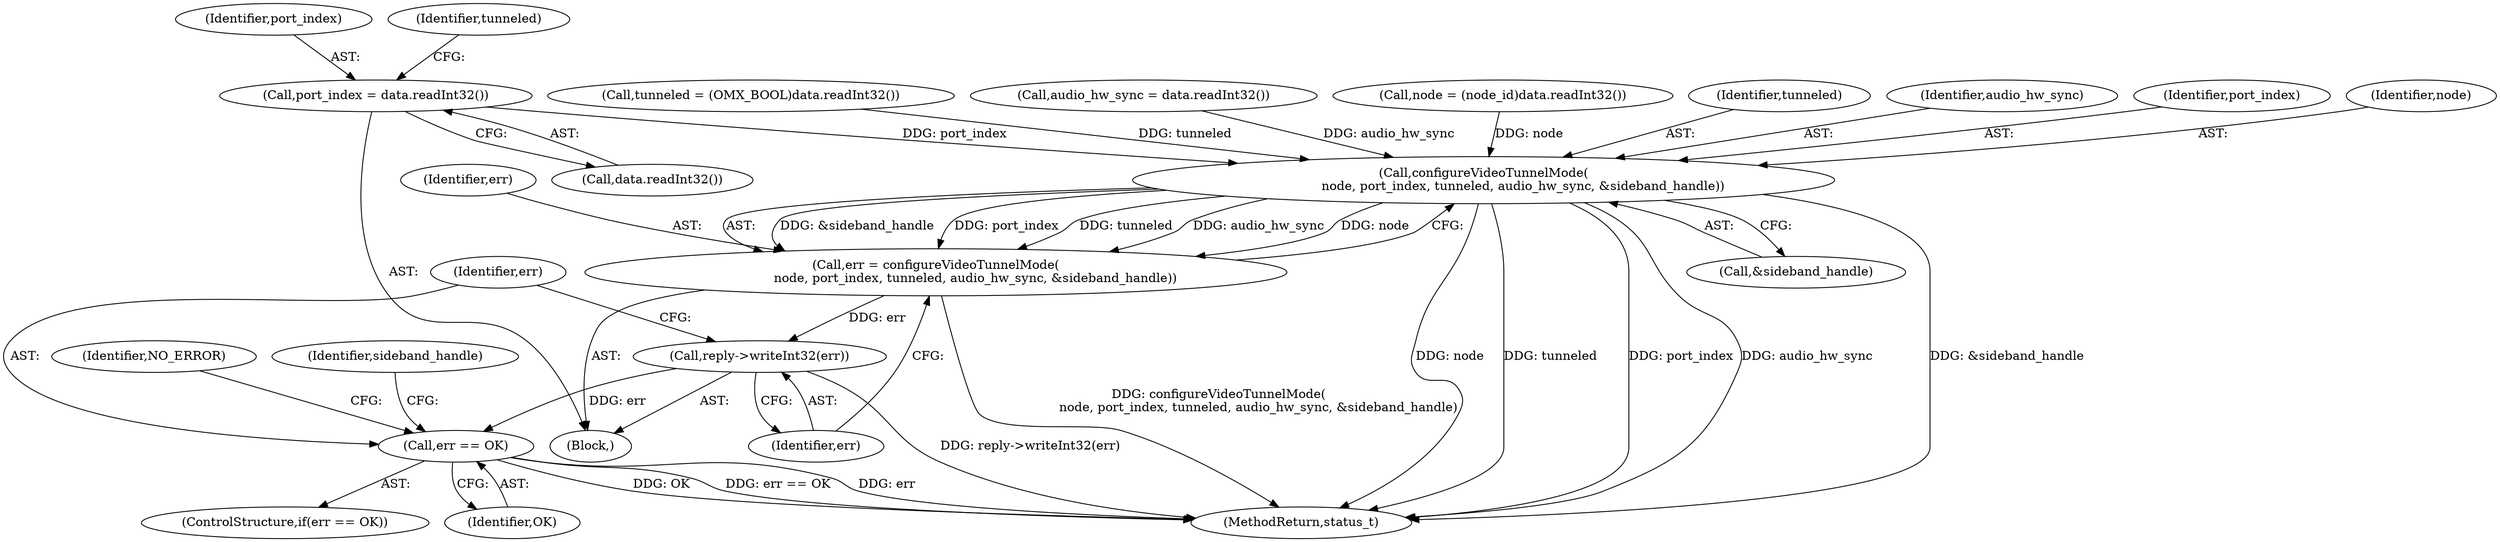 digraph "0_Android_295c883fe3105b19bcd0f9e07d54c6b589fc5bff@API" {
"1001034" [label="(Call,port_index = data.readInt32())"];
"1001054" [label="(Call,configureVideoTunnelMode(\n                    node, port_index, tunneled, audio_hw_sync, &sideband_handle))"];
"1001052" [label="(Call,err = configureVideoTunnelMode(\n                    node, port_index, tunneled, audio_hw_sync, &sideband_handle))"];
"1001061" [label="(Call,reply->writeInt32(err))"];
"1001064" [label="(Call,err == OK)"];
"1001038" [label="(Call,tunneled = (OMX_BOOL)data.readInt32())"];
"1001035" [label="(Identifier,port_index)"];
"1001044" [label="(Call,audio_hw_sync = data.readInt32())"];
"1001066" [label="(Identifier,OK)"];
"1001036" [label="(Call,data.readInt32())"];
"1001028" [label="(Call,node = (node_id)data.readInt32())"];
"1001054" [label="(Call,configureVideoTunnelMode(\n                    node, port_index, tunneled, audio_hw_sync, &sideband_handle))"];
"1001022" [label="(Block,)"];
"1001057" [label="(Identifier,tunneled)"];
"1001064" [label="(Call,err == OK)"];
"1001039" [label="(Identifier,tunneled)"];
"1001058" [label="(Identifier,audio_hw_sync)"];
"1001069" [label="(Identifier,sideband_handle)"];
"1001059" [label="(Call,&sideband_handle)"];
"1001056" [label="(Identifier,port_index)"];
"1001052" [label="(Call,err = configureVideoTunnelMode(\n                    node, port_index, tunneled, audio_hw_sync, &sideband_handle))"];
"1001062" [label="(Identifier,err)"];
"1001061" [label="(Call,reply->writeInt32(err))"];
"1001065" [label="(Identifier,err)"];
"1001071" [label="(Identifier,NO_ERROR)"];
"1001063" [label="(ControlStructure,if(err == OK))"];
"1001034" [label="(Call,port_index = data.readInt32())"];
"1001053" [label="(Identifier,err)"];
"1001055" [label="(Identifier,node)"];
"1001343" [label="(MethodReturn,status_t)"];
"1001034" -> "1001022"  [label="AST: "];
"1001034" -> "1001036"  [label="CFG: "];
"1001035" -> "1001034"  [label="AST: "];
"1001036" -> "1001034"  [label="AST: "];
"1001039" -> "1001034"  [label="CFG: "];
"1001034" -> "1001054"  [label="DDG: port_index"];
"1001054" -> "1001052"  [label="AST: "];
"1001054" -> "1001059"  [label="CFG: "];
"1001055" -> "1001054"  [label="AST: "];
"1001056" -> "1001054"  [label="AST: "];
"1001057" -> "1001054"  [label="AST: "];
"1001058" -> "1001054"  [label="AST: "];
"1001059" -> "1001054"  [label="AST: "];
"1001052" -> "1001054"  [label="CFG: "];
"1001054" -> "1001343"  [label="DDG: node"];
"1001054" -> "1001343"  [label="DDG: tunneled"];
"1001054" -> "1001343"  [label="DDG: port_index"];
"1001054" -> "1001343"  [label="DDG: audio_hw_sync"];
"1001054" -> "1001343"  [label="DDG: &sideband_handle"];
"1001054" -> "1001052"  [label="DDG: &sideband_handle"];
"1001054" -> "1001052"  [label="DDG: port_index"];
"1001054" -> "1001052"  [label="DDG: tunneled"];
"1001054" -> "1001052"  [label="DDG: audio_hw_sync"];
"1001054" -> "1001052"  [label="DDG: node"];
"1001028" -> "1001054"  [label="DDG: node"];
"1001038" -> "1001054"  [label="DDG: tunneled"];
"1001044" -> "1001054"  [label="DDG: audio_hw_sync"];
"1001052" -> "1001022"  [label="AST: "];
"1001053" -> "1001052"  [label="AST: "];
"1001062" -> "1001052"  [label="CFG: "];
"1001052" -> "1001343"  [label="DDG: configureVideoTunnelMode(\n                    node, port_index, tunneled, audio_hw_sync, &sideband_handle)"];
"1001052" -> "1001061"  [label="DDG: err"];
"1001061" -> "1001022"  [label="AST: "];
"1001061" -> "1001062"  [label="CFG: "];
"1001062" -> "1001061"  [label="AST: "];
"1001065" -> "1001061"  [label="CFG: "];
"1001061" -> "1001343"  [label="DDG: reply->writeInt32(err)"];
"1001061" -> "1001064"  [label="DDG: err"];
"1001064" -> "1001063"  [label="AST: "];
"1001064" -> "1001066"  [label="CFG: "];
"1001065" -> "1001064"  [label="AST: "];
"1001066" -> "1001064"  [label="AST: "];
"1001069" -> "1001064"  [label="CFG: "];
"1001071" -> "1001064"  [label="CFG: "];
"1001064" -> "1001343"  [label="DDG: OK"];
"1001064" -> "1001343"  [label="DDG: err == OK"];
"1001064" -> "1001343"  [label="DDG: err"];
}
